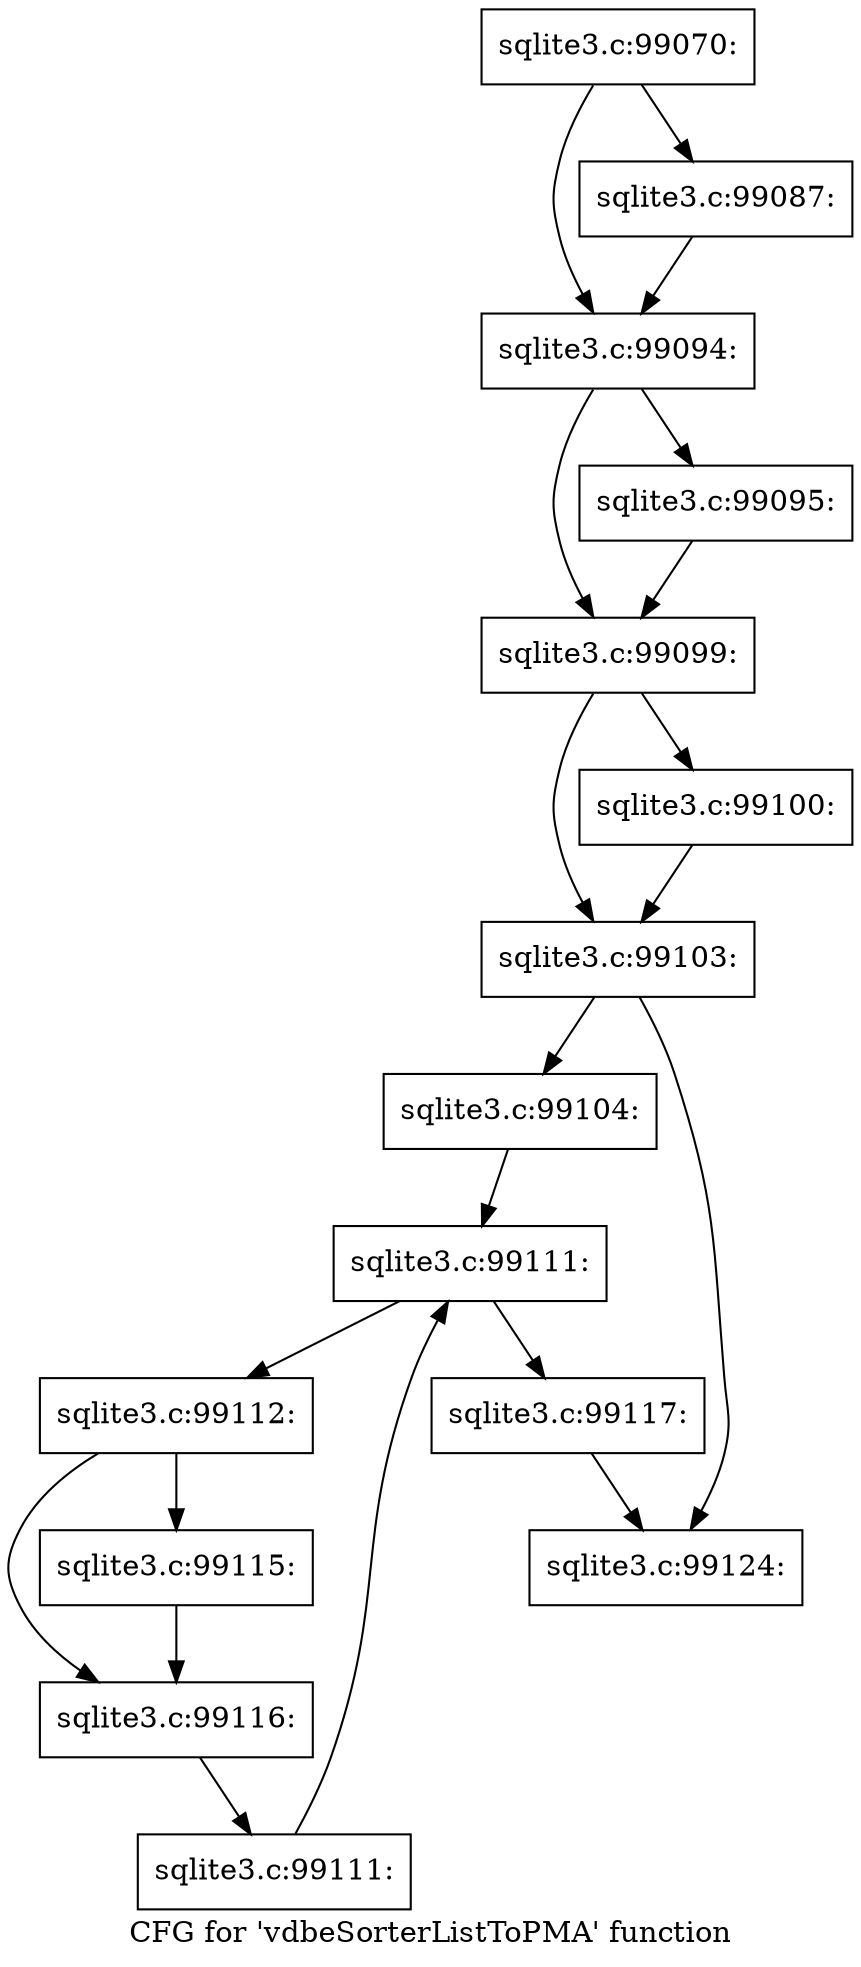 digraph "CFG for 'vdbeSorterListToPMA' function" {
	label="CFG for 'vdbeSorterListToPMA' function";

	Node0x55c0f516e900 [shape=record,label="{sqlite3.c:99070:}"];
	Node0x55c0f516e900 -> Node0x55c0f77afc50;
	Node0x55c0f516e900 -> Node0x55c0f77afca0;
	Node0x55c0f77afc50 [shape=record,label="{sqlite3.c:99087:}"];
	Node0x55c0f77afc50 -> Node0x55c0f77afca0;
	Node0x55c0f77afca0 [shape=record,label="{sqlite3.c:99094:}"];
	Node0x55c0f77afca0 -> Node0x55c0f516bf80;
	Node0x55c0f77afca0 -> Node0x55c0f77b09c0;
	Node0x55c0f516bf80 [shape=record,label="{sqlite3.c:99095:}"];
	Node0x55c0f516bf80 -> Node0x55c0f77b09c0;
	Node0x55c0f77b09c0 [shape=record,label="{sqlite3.c:99099:}"];
	Node0x55c0f77b09c0 -> Node0x55c0f5e60390;
	Node0x55c0f77b09c0 -> Node0x55c0f77b1580;
	Node0x55c0f5e60390 [shape=record,label="{sqlite3.c:99100:}"];
	Node0x55c0f5e60390 -> Node0x55c0f77b1580;
	Node0x55c0f77b1580 [shape=record,label="{sqlite3.c:99103:}"];
	Node0x55c0f77b1580 -> Node0x55c0f77b24c0;
	Node0x55c0f77b1580 -> Node0x55c0f77b2510;
	Node0x55c0f77b24c0 [shape=record,label="{sqlite3.c:99104:}"];
	Node0x55c0f77b24c0 -> Node0x55c0f516c170;
	Node0x55c0f516c170 [shape=record,label="{sqlite3.c:99111:}"];
	Node0x55c0f516c170 -> Node0x55c0f77b4be0;
	Node0x55c0f516c170 -> Node0x55c0f516e810;
	Node0x55c0f77b4be0 [shape=record,label="{sqlite3.c:99112:}"];
	Node0x55c0f77b4be0 -> Node0x55c0f516c1c0;
	Node0x55c0f77b4be0 -> Node0x55c0f77b36c0;
	Node0x55c0f516c1c0 [shape=record,label="{sqlite3.c:99115:}"];
	Node0x55c0f516c1c0 -> Node0x55c0f77b36c0;
	Node0x55c0f77b36c0 [shape=record,label="{sqlite3.c:99116:}"];
	Node0x55c0f77b36c0 -> Node0x55c0f77b4b50;
	Node0x55c0f77b4b50 [shape=record,label="{sqlite3.c:99111:}"];
	Node0x55c0f77b4b50 -> Node0x55c0f516c170;
	Node0x55c0f516e810 [shape=record,label="{sqlite3.c:99117:}"];
	Node0x55c0f516e810 -> Node0x55c0f77b2510;
	Node0x55c0f77b2510 [shape=record,label="{sqlite3.c:99124:}"];
}
